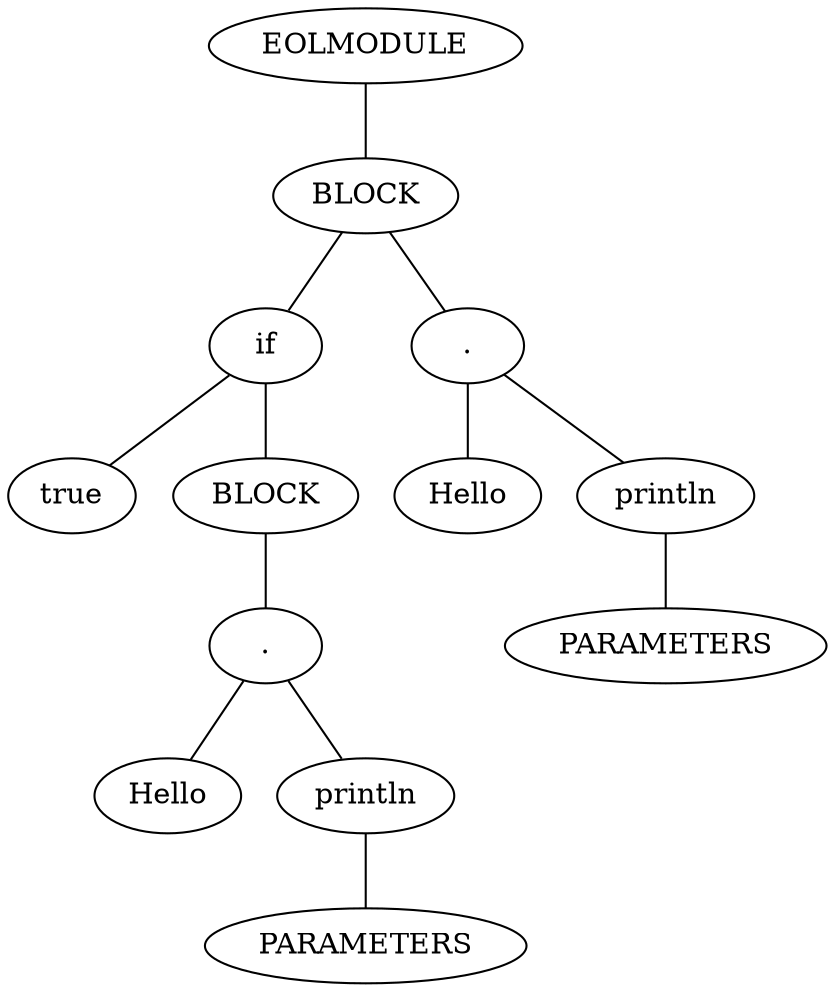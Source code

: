graph AST {
0 [label="EOLMODULE",color=black,fontcolor=black,style=filled,fillcolor=white]
1 [label="BLOCK",color=black,fontcolor=black,style=filled,fillcolor=white]
0 -- 1
1 [label="BLOCK",color=black,fontcolor=black,style=filled,fillcolor=white]
2 [label="if",color=black,fontcolor=black,style=filled,fillcolor=white]
1 -- 2
2 [label="if",color=black,fontcolor=black,style=filled,fillcolor=white]
3 [label="true",color=black,fontcolor=black,style=filled,fillcolor=white]
2 -- 3
3 [label="true",color=black,fontcolor=black,style=filled,fillcolor=white]
4 [label="BLOCK",color=black,fontcolor=black,style=filled,fillcolor=white]
2 -- 4
4 [label="BLOCK",color=black,fontcolor=black,style=filled,fillcolor=white]
5 [label=".",color=black,fontcolor=black,style=filled,fillcolor=white]
4 -- 5
5 [label=".",color=black,fontcolor=black,style=filled,fillcolor=white]
6 [label="Hello",color=black,fontcolor=black,style=filled,fillcolor=white]
5 -- 6
6 [label="Hello",color=black,fontcolor=black,style=filled,fillcolor=white]
7 [label="println",color=black,fontcolor=black,style=filled,fillcolor=white]
5 -- 7
7 [label="println",color=black,fontcolor=black,style=filled,fillcolor=white]
8 [label="PARAMETERS",color=black,fontcolor=black,style=filled,fillcolor=white]
7 -- 8
8 [label="PARAMETERS",color=black,fontcolor=black,style=filled,fillcolor=white]
9 [label=".",color=black,fontcolor=black,style=filled,fillcolor=white]
1 -- 9
9 [label=".",color=black,fontcolor=black,style=filled,fillcolor=white]
10 [label="Hello",color=black,fontcolor=black,style=filled,fillcolor=white]
9 -- 10
10 [label="Hello",color=black,fontcolor=black,style=filled,fillcolor=white]
11 [label="println",color=black,fontcolor=black,style=filled,fillcolor=white]
9 -- 11
11 [label="println",color=black,fontcolor=black,style=filled,fillcolor=white]
12 [label="PARAMETERS",color=black,fontcolor=black,style=filled,fillcolor=white]
11 -- 12
12 [label="PARAMETERS",color=black,fontcolor=black,style=filled,fillcolor=white]
}
